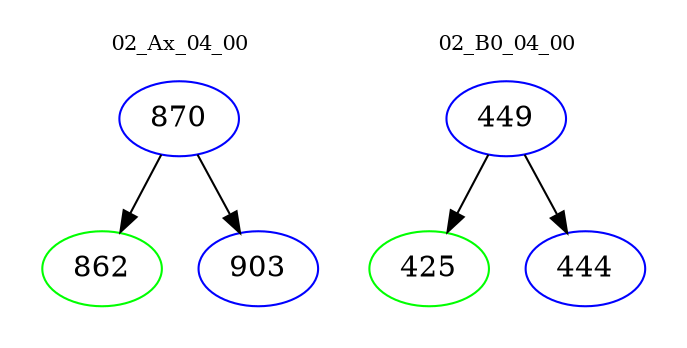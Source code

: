 digraph{
subgraph cluster_0 {
color = white
label = "02_Ax_04_00";
fontsize=10;
T0_870 [label="870", color="blue"]
T0_870 -> T0_862 [color="black"]
T0_862 [label="862", color="green"]
T0_870 -> T0_903 [color="black"]
T0_903 [label="903", color="blue"]
}
subgraph cluster_1 {
color = white
label = "02_B0_04_00";
fontsize=10;
T1_449 [label="449", color="blue"]
T1_449 -> T1_425 [color="black"]
T1_425 [label="425", color="green"]
T1_449 -> T1_444 [color="black"]
T1_444 [label="444", color="blue"]
}
}

